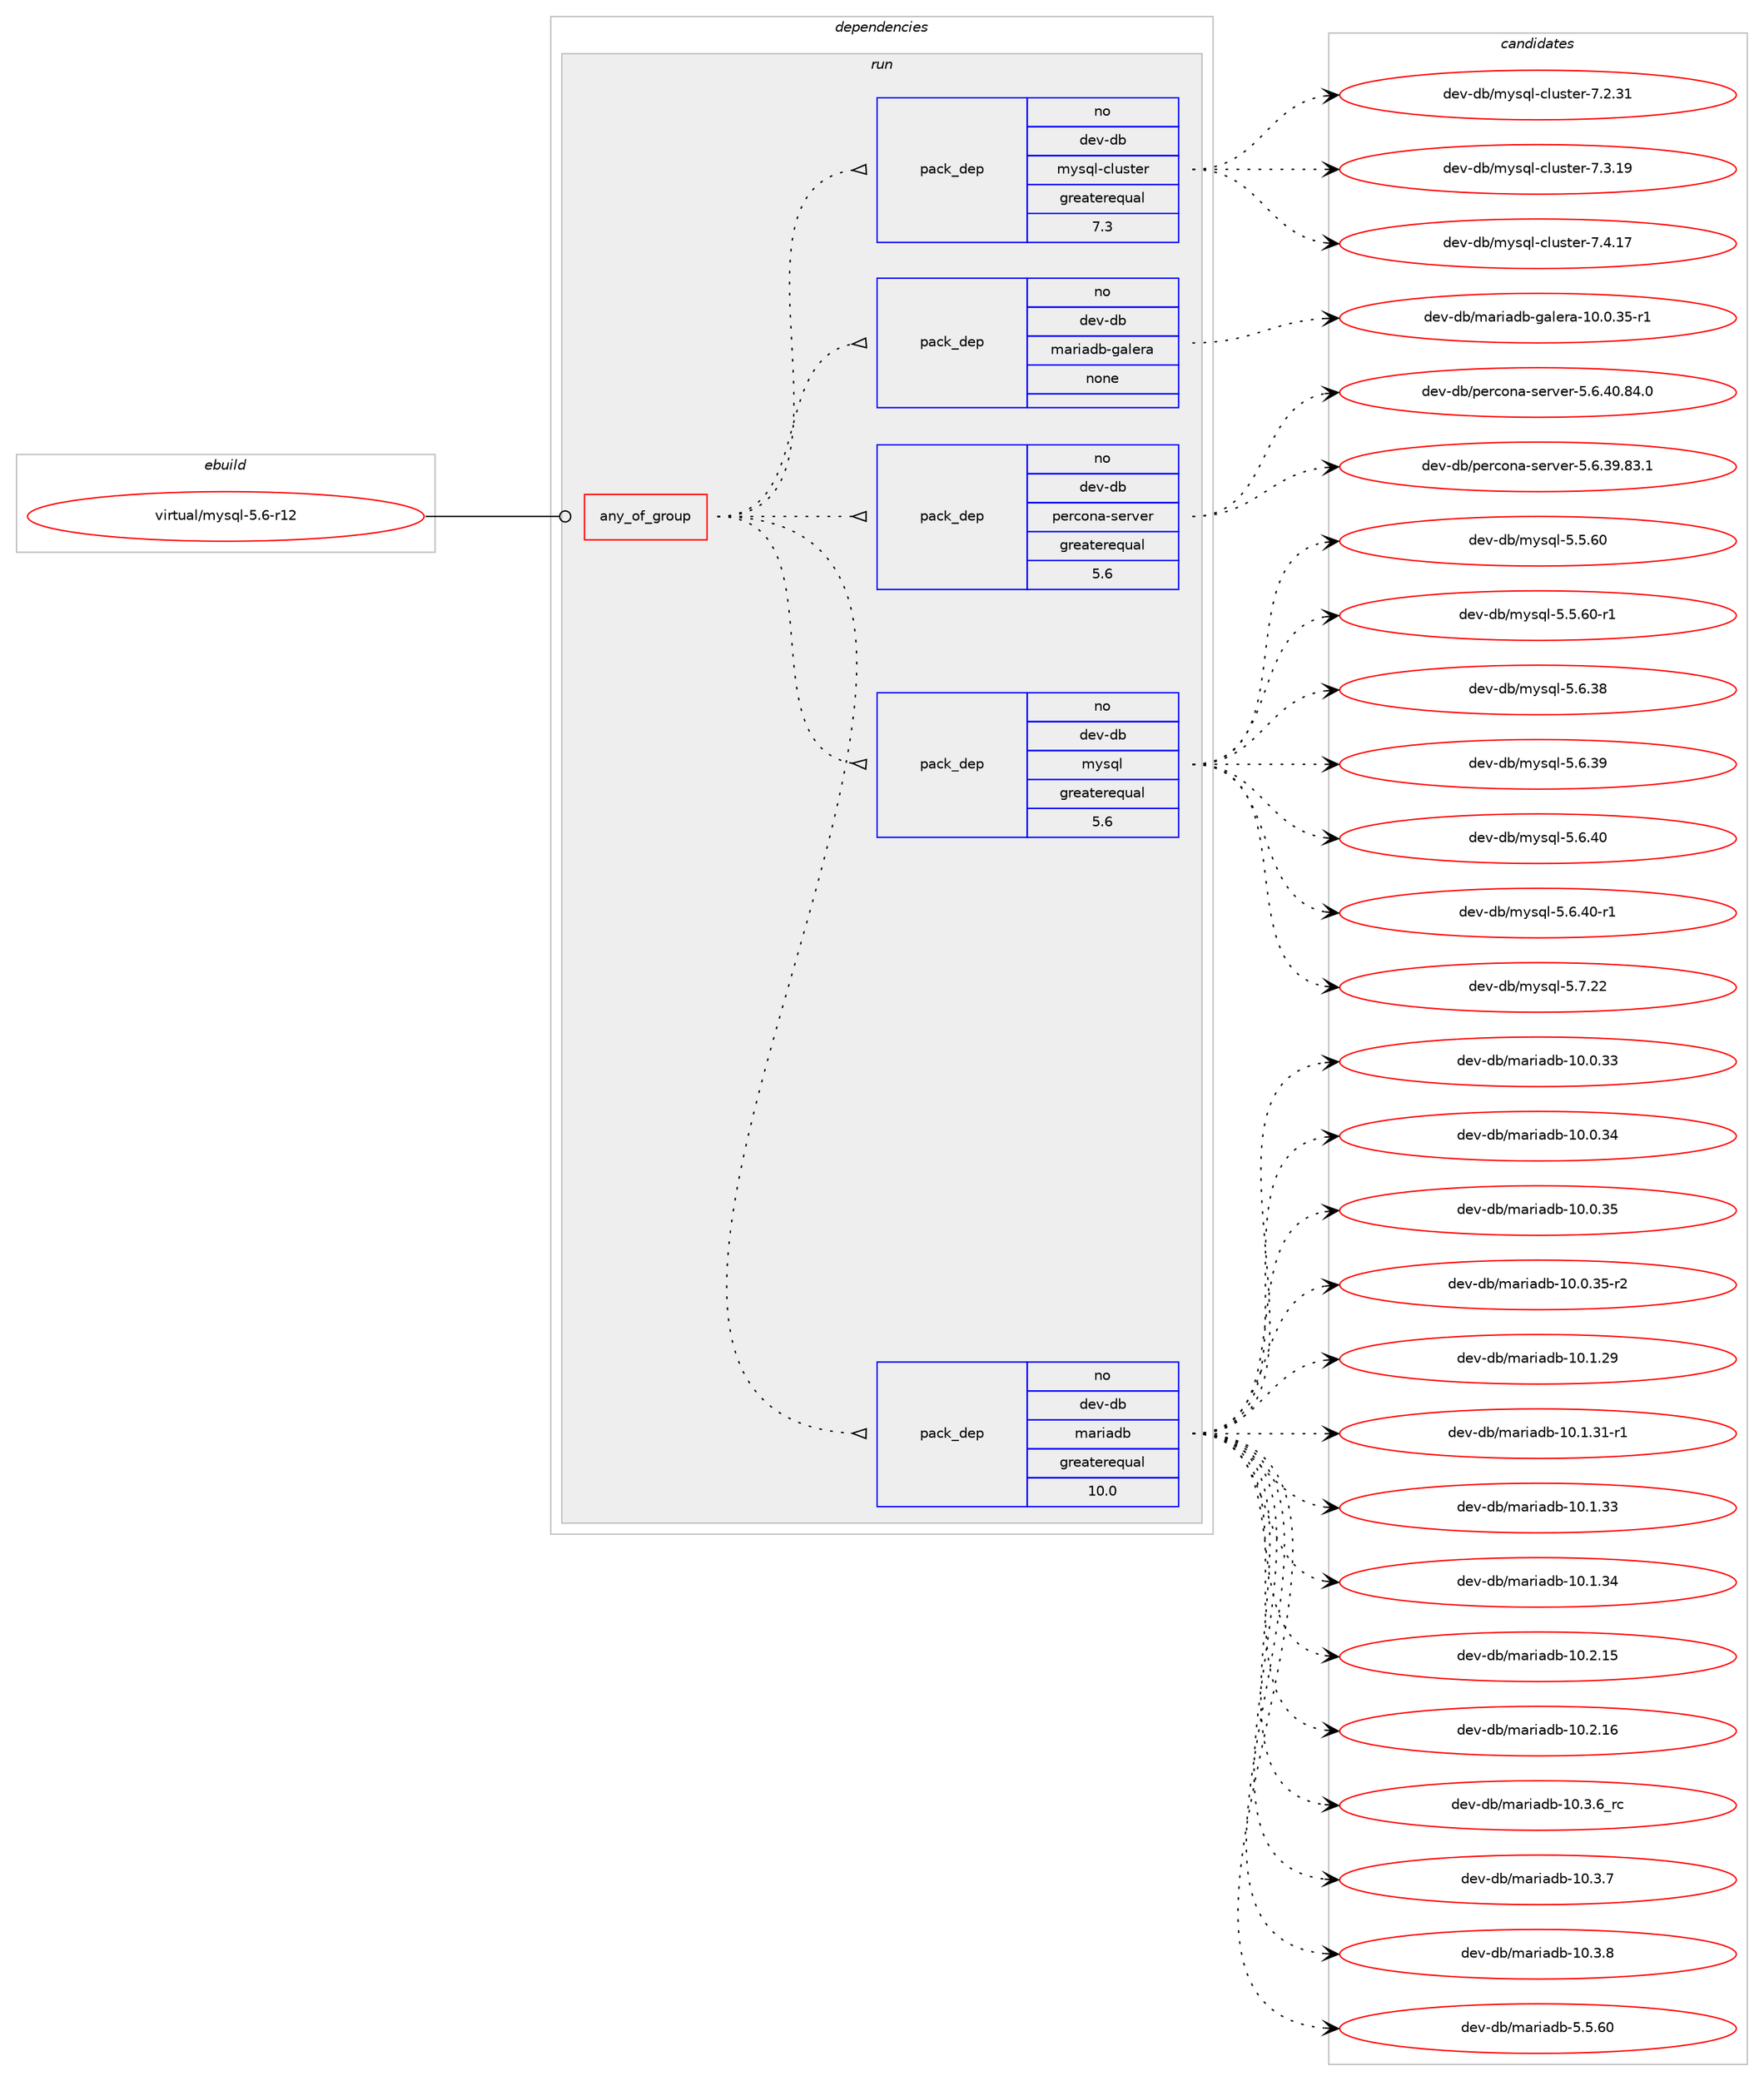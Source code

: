 digraph prolog {

# *************
# Graph options
# *************

newrank=true;
concentrate=true;
compound=true;
graph [rankdir=LR,fontname=Helvetica,fontsize=10,ranksep=1.5];#, ranksep=2.5, nodesep=0.2];
edge  [arrowhead=vee];
node  [fontname=Helvetica,fontsize=10];

# **********
# The ebuild
# **********

subgraph cluster_leftcol {
color=gray;
rank=same;
label=<<i>ebuild</i>>;
id [label="virtual/mysql-5.6-r12", color=red, width=4, href="../virtual/mysql-5.6-r12.svg"];
}

# ****************
# The dependencies
# ****************

subgraph cluster_midcol {
color=gray;
label=<<i>dependencies</i>>;
subgraph cluster_compile {
fillcolor="#eeeeee";
style=filled;
label=<<i>compile</i>>;
}
subgraph cluster_compileandrun {
fillcolor="#eeeeee";
style=filled;
label=<<i>compile and run</i>>;
}
subgraph cluster_run {
fillcolor="#eeeeee";
style=filled;
label=<<i>run</i>>;
subgraph any38 {
dependency2863 [label=<<TABLE BORDER="0" CELLBORDER="1" CELLSPACING="0" CELLPADDING="4"><TR><TD CELLPADDING="10">any_of_group</TD></TR></TABLE>>, shape=none, color=red];subgraph pack2409 {
dependency2864 [label=<<TABLE BORDER="0" CELLBORDER="1" CELLSPACING="0" CELLPADDING="4" WIDTH="220"><TR><TD ROWSPAN="6" CELLPADDING="30">pack_dep</TD></TR><TR><TD WIDTH="110">no</TD></TR><TR><TD>dev-db</TD></TR><TR><TD>mariadb</TD></TR><TR><TD>greaterequal</TD></TR><TR><TD>10.0</TD></TR></TABLE>>, shape=none, color=blue];
}
dependency2863:e -> dependency2864:w [weight=20,style="dotted",arrowhead="oinv"];
subgraph pack2410 {
dependency2865 [label=<<TABLE BORDER="0" CELLBORDER="1" CELLSPACING="0" CELLPADDING="4" WIDTH="220"><TR><TD ROWSPAN="6" CELLPADDING="30">pack_dep</TD></TR><TR><TD WIDTH="110">no</TD></TR><TR><TD>dev-db</TD></TR><TR><TD>mysql</TD></TR><TR><TD>greaterequal</TD></TR><TR><TD>5.6</TD></TR></TABLE>>, shape=none, color=blue];
}
dependency2863:e -> dependency2865:w [weight=20,style="dotted",arrowhead="oinv"];
subgraph pack2411 {
dependency2866 [label=<<TABLE BORDER="0" CELLBORDER="1" CELLSPACING="0" CELLPADDING="4" WIDTH="220"><TR><TD ROWSPAN="6" CELLPADDING="30">pack_dep</TD></TR><TR><TD WIDTH="110">no</TD></TR><TR><TD>dev-db</TD></TR><TR><TD>percona-server</TD></TR><TR><TD>greaterequal</TD></TR><TR><TD>5.6</TD></TR></TABLE>>, shape=none, color=blue];
}
dependency2863:e -> dependency2866:w [weight=20,style="dotted",arrowhead="oinv"];
subgraph pack2412 {
dependency2867 [label=<<TABLE BORDER="0" CELLBORDER="1" CELLSPACING="0" CELLPADDING="4" WIDTH="220"><TR><TD ROWSPAN="6" CELLPADDING="30">pack_dep</TD></TR><TR><TD WIDTH="110">no</TD></TR><TR><TD>dev-db</TD></TR><TR><TD>mariadb-galera</TD></TR><TR><TD>none</TD></TR><TR><TD></TD></TR></TABLE>>, shape=none, color=blue];
}
dependency2863:e -> dependency2867:w [weight=20,style="dotted",arrowhead="oinv"];
subgraph pack2413 {
dependency2868 [label=<<TABLE BORDER="0" CELLBORDER="1" CELLSPACING="0" CELLPADDING="4" WIDTH="220"><TR><TD ROWSPAN="6" CELLPADDING="30">pack_dep</TD></TR><TR><TD WIDTH="110">no</TD></TR><TR><TD>dev-db</TD></TR><TR><TD>mysql-cluster</TD></TR><TR><TD>greaterequal</TD></TR><TR><TD>7.3</TD></TR></TABLE>>, shape=none, color=blue];
}
dependency2863:e -> dependency2868:w [weight=20,style="dotted",arrowhead="oinv"];
}
id:e -> dependency2863:w [weight=20,style="solid",arrowhead="odot"];
}
}

# **************
# The candidates
# **************

subgraph cluster_choices {
rank=same;
color=gray;
label=<<i>candidates</i>>;

subgraph choice2409 {
color=black;
nodesep=1;
choice1001011184510098471099711410597100984549484648465151 [label="dev-db/mariadb-10.0.33", color=red, width=4,href="../dev-db/mariadb-10.0.33.svg"];
choice1001011184510098471099711410597100984549484648465152 [label="dev-db/mariadb-10.0.34", color=red, width=4,href="../dev-db/mariadb-10.0.34.svg"];
choice1001011184510098471099711410597100984549484648465153 [label="dev-db/mariadb-10.0.35", color=red, width=4,href="../dev-db/mariadb-10.0.35.svg"];
choice10010111845100984710997114105971009845494846484651534511450 [label="dev-db/mariadb-10.0.35-r2", color=red, width=4,href="../dev-db/mariadb-10.0.35-r2.svg"];
choice1001011184510098471099711410597100984549484649465057 [label="dev-db/mariadb-10.1.29", color=red, width=4,href="../dev-db/mariadb-10.1.29.svg"];
choice10010111845100984710997114105971009845494846494651494511449 [label="dev-db/mariadb-10.1.31-r1", color=red, width=4,href="../dev-db/mariadb-10.1.31-r1.svg"];
choice1001011184510098471099711410597100984549484649465151 [label="dev-db/mariadb-10.1.33", color=red, width=4,href="../dev-db/mariadb-10.1.33.svg"];
choice1001011184510098471099711410597100984549484649465152 [label="dev-db/mariadb-10.1.34", color=red, width=4,href="../dev-db/mariadb-10.1.34.svg"];
choice1001011184510098471099711410597100984549484650464953 [label="dev-db/mariadb-10.2.15", color=red, width=4,href="../dev-db/mariadb-10.2.15.svg"];
choice1001011184510098471099711410597100984549484650464954 [label="dev-db/mariadb-10.2.16", color=red, width=4,href="../dev-db/mariadb-10.2.16.svg"];
choice100101118451009847109971141059710098454948465146549511499 [label="dev-db/mariadb-10.3.6_rc", color=red, width=4,href="../dev-db/mariadb-10.3.6_rc.svg"];
choice10010111845100984710997114105971009845494846514655 [label="dev-db/mariadb-10.3.7", color=red, width=4,href="../dev-db/mariadb-10.3.7.svg"];
choice10010111845100984710997114105971009845494846514656 [label="dev-db/mariadb-10.3.8", color=red, width=4,href="../dev-db/mariadb-10.3.8.svg"];
choice10010111845100984710997114105971009845534653465448 [label="dev-db/mariadb-5.5.60", color=red, width=4,href="../dev-db/mariadb-5.5.60.svg"];
dependency2864:e -> choice1001011184510098471099711410597100984549484648465151:w [style=dotted,weight="100"];
dependency2864:e -> choice1001011184510098471099711410597100984549484648465152:w [style=dotted,weight="100"];
dependency2864:e -> choice1001011184510098471099711410597100984549484648465153:w [style=dotted,weight="100"];
dependency2864:e -> choice10010111845100984710997114105971009845494846484651534511450:w [style=dotted,weight="100"];
dependency2864:e -> choice1001011184510098471099711410597100984549484649465057:w [style=dotted,weight="100"];
dependency2864:e -> choice10010111845100984710997114105971009845494846494651494511449:w [style=dotted,weight="100"];
dependency2864:e -> choice1001011184510098471099711410597100984549484649465151:w [style=dotted,weight="100"];
dependency2864:e -> choice1001011184510098471099711410597100984549484649465152:w [style=dotted,weight="100"];
dependency2864:e -> choice1001011184510098471099711410597100984549484650464953:w [style=dotted,weight="100"];
dependency2864:e -> choice1001011184510098471099711410597100984549484650464954:w [style=dotted,weight="100"];
dependency2864:e -> choice100101118451009847109971141059710098454948465146549511499:w [style=dotted,weight="100"];
dependency2864:e -> choice10010111845100984710997114105971009845494846514655:w [style=dotted,weight="100"];
dependency2864:e -> choice10010111845100984710997114105971009845494846514656:w [style=dotted,weight="100"];
dependency2864:e -> choice10010111845100984710997114105971009845534653465448:w [style=dotted,weight="100"];
}
subgraph choice2410 {
color=black;
nodesep=1;
choice10010111845100984710912111511310845534653465448 [label="dev-db/mysql-5.5.60", color=red, width=4,href="../dev-db/mysql-5.5.60.svg"];
choice100101118451009847109121115113108455346534654484511449 [label="dev-db/mysql-5.5.60-r1", color=red, width=4,href="../dev-db/mysql-5.5.60-r1.svg"];
choice10010111845100984710912111511310845534654465156 [label="dev-db/mysql-5.6.38", color=red, width=4,href="../dev-db/mysql-5.6.38.svg"];
choice10010111845100984710912111511310845534654465157 [label="dev-db/mysql-5.6.39", color=red, width=4,href="../dev-db/mysql-5.6.39.svg"];
choice10010111845100984710912111511310845534654465248 [label="dev-db/mysql-5.6.40", color=red, width=4,href="../dev-db/mysql-5.6.40.svg"];
choice100101118451009847109121115113108455346544652484511449 [label="dev-db/mysql-5.6.40-r1", color=red, width=4,href="../dev-db/mysql-5.6.40-r1.svg"];
choice10010111845100984710912111511310845534655465050 [label="dev-db/mysql-5.7.22", color=red, width=4,href="../dev-db/mysql-5.7.22.svg"];
dependency2865:e -> choice10010111845100984710912111511310845534653465448:w [style=dotted,weight="100"];
dependency2865:e -> choice100101118451009847109121115113108455346534654484511449:w [style=dotted,weight="100"];
dependency2865:e -> choice10010111845100984710912111511310845534654465156:w [style=dotted,weight="100"];
dependency2865:e -> choice10010111845100984710912111511310845534654465157:w [style=dotted,weight="100"];
dependency2865:e -> choice10010111845100984710912111511310845534654465248:w [style=dotted,weight="100"];
dependency2865:e -> choice100101118451009847109121115113108455346544652484511449:w [style=dotted,weight="100"];
dependency2865:e -> choice10010111845100984710912111511310845534655465050:w [style=dotted,weight="100"];
}
subgraph choice2411 {
color=black;
nodesep=1;
choice100101118451009847112101114991111109745115101114118101114455346544651574656514649 [label="dev-db/percona-server-5.6.39.83.1", color=red, width=4,href="../dev-db/percona-server-5.6.39.83.1.svg"];
choice100101118451009847112101114991111109745115101114118101114455346544652484656524648 [label="dev-db/percona-server-5.6.40.84.0", color=red, width=4,href="../dev-db/percona-server-5.6.40.84.0.svg"];
dependency2866:e -> choice100101118451009847112101114991111109745115101114118101114455346544651574656514649:w [style=dotted,weight="100"];
dependency2866:e -> choice100101118451009847112101114991111109745115101114118101114455346544652484656524648:w [style=dotted,weight="100"];
}
subgraph choice2412 {
color=black;
nodesep=1;
choice10010111845100984710997114105971009845103971081011149745494846484651534511449 [label="dev-db/mariadb-galera-10.0.35-r1", color=red, width=4,href="../dev-db/mariadb-galera-10.0.35-r1.svg"];
dependency2867:e -> choice10010111845100984710997114105971009845103971081011149745494846484651534511449:w [style=dotted,weight="100"];
}
subgraph choice2413 {
color=black;
nodesep=1;
choice100101118451009847109121115113108459910811711511610111445554650465149 [label="dev-db/mysql-cluster-7.2.31", color=red, width=4,href="../dev-db/mysql-cluster-7.2.31.svg"];
choice100101118451009847109121115113108459910811711511610111445554651464957 [label="dev-db/mysql-cluster-7.3.19", color=red, width=4,href="../dev-db/mysql-cluster-7.3.19.svg"];
choice100101118451009847109121115113108459910811711511610111445554652464955 [label="dev-db/mysql-cluster-7.4.17", color=red, width=4,href="../dev-db/mysql-cluster-7.4.17.svg"];
dependency2868:e -> choice100101118451009847109121115113108459910811711511610111445554650465149:w [style=dotted,weight="100"];
dependency2868:e -> choice100101118451009847109121115113108459910811711511610111445554651464957:w [style=dotted,weight="100"];
dependency2868:e -> choice100101118451009847109121115113108459910811711511610111445554652464955:w [style=dotted,weight="100"];
}
}

}
